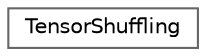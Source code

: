 digraph "类继承关系图"
{
 // LATEX_PDF_SIZE
  bgcolor="transparent";
  edge [fontname=Helvetica,fontsize=10,labelfontname=Helvetica,labelfontsize=10];
  node [fontname=Helvetica,fontsize=10,shape=box,height=0.2,width=0.4];
  rankdir="LR";
  Node0 [id="Node000000",label="TensorShuffling",height=0.2,width=0.4,color="grey40", fillcolor="white", style="filled",URL="$class_tensor_shuffling.html",tooltip="Tensor shuffling class."];
}
